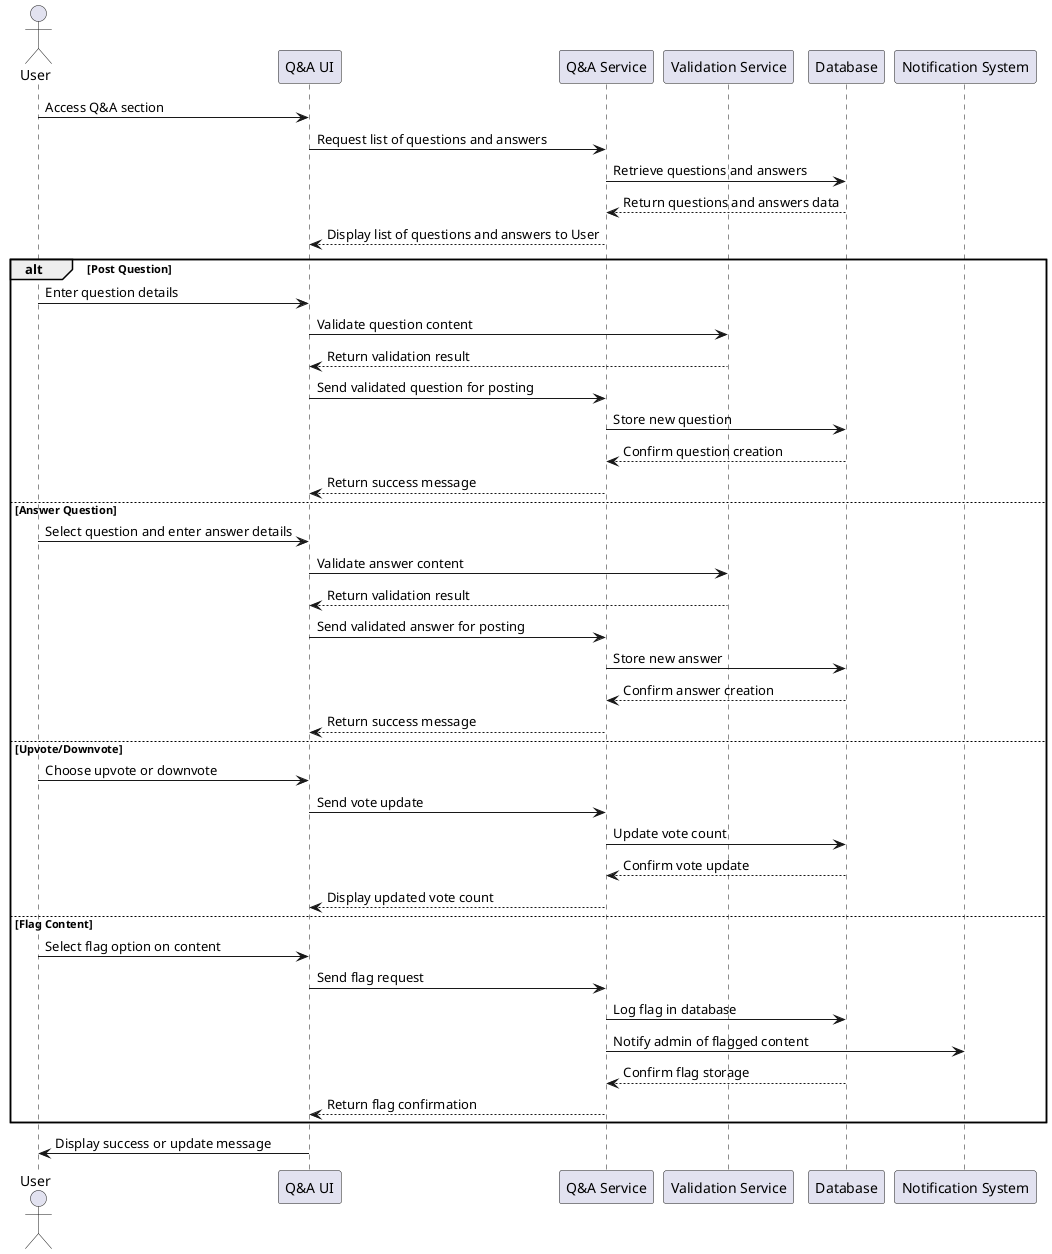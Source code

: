 @startuml qa-participation-sequence-diagram

actor User
participant "Q&A UI" as QandAUI
participant "Q&A Service" as QandAService
participant "Validation Service" as ValidationService
participant "Database" as DB
participant "Notification System" as NotificationService

User -> QandAUI: Access Q&A section
QandAUI -> QandAService: Request list of questions and answers
QandAService -> DB: Retrieve questions and answers
DB --> QandAService: Return questions and answers data
QandAService --> QandAUI: Display list of questions and answers to User

alt Post Question
    User -> QandAUI: Enter question details
    QandAUI -> ValidationService: Validate question content
    ValidationService --> QandAUI: Return validation result
    QandAUI -> QandAService: Send validated question for posting
    QandAService -> DB: Store new question
    DB --> QandAService: Confirm question creation
    QandAService --> QandAUI: Return success message
else Answer Question
    User -> QandAUI: Select question and enter answer details
    QandAUI -> ValidationService: Validate answer content
    ValidationService --> QandAUI: Return validation result
    QandAUI -> QandAService: Send validated answer for posting
    QandAService -> DB: Store new answer
    DB --> QandAService: Confirm answer creation
    QandAService --> QandAUI: Return success message
else Upvote/Downvote
    User -> QandAUI: Choose upvote or downvote
    QandAUI -> QandAService: Send vote update
    QandAService -> DB: Update vote count
    DB --> QandAService: Confirm vote update
    QandAService --> QandAUI: Display updated vote count
else Flag Content
    User -> QandAUI: Select flag option on content
    QandAUI -> QandAService: Send flag request
    QandAService -> DB: Log flag in database
    QandAService -> NotificationService: Notify admin of flagged content
    DB --> QandAService: Confirm flag storage
    QandAService --> QandAUI: Return flag confirmation
end

QandAUI -> User: Display success or update message
@enduml
